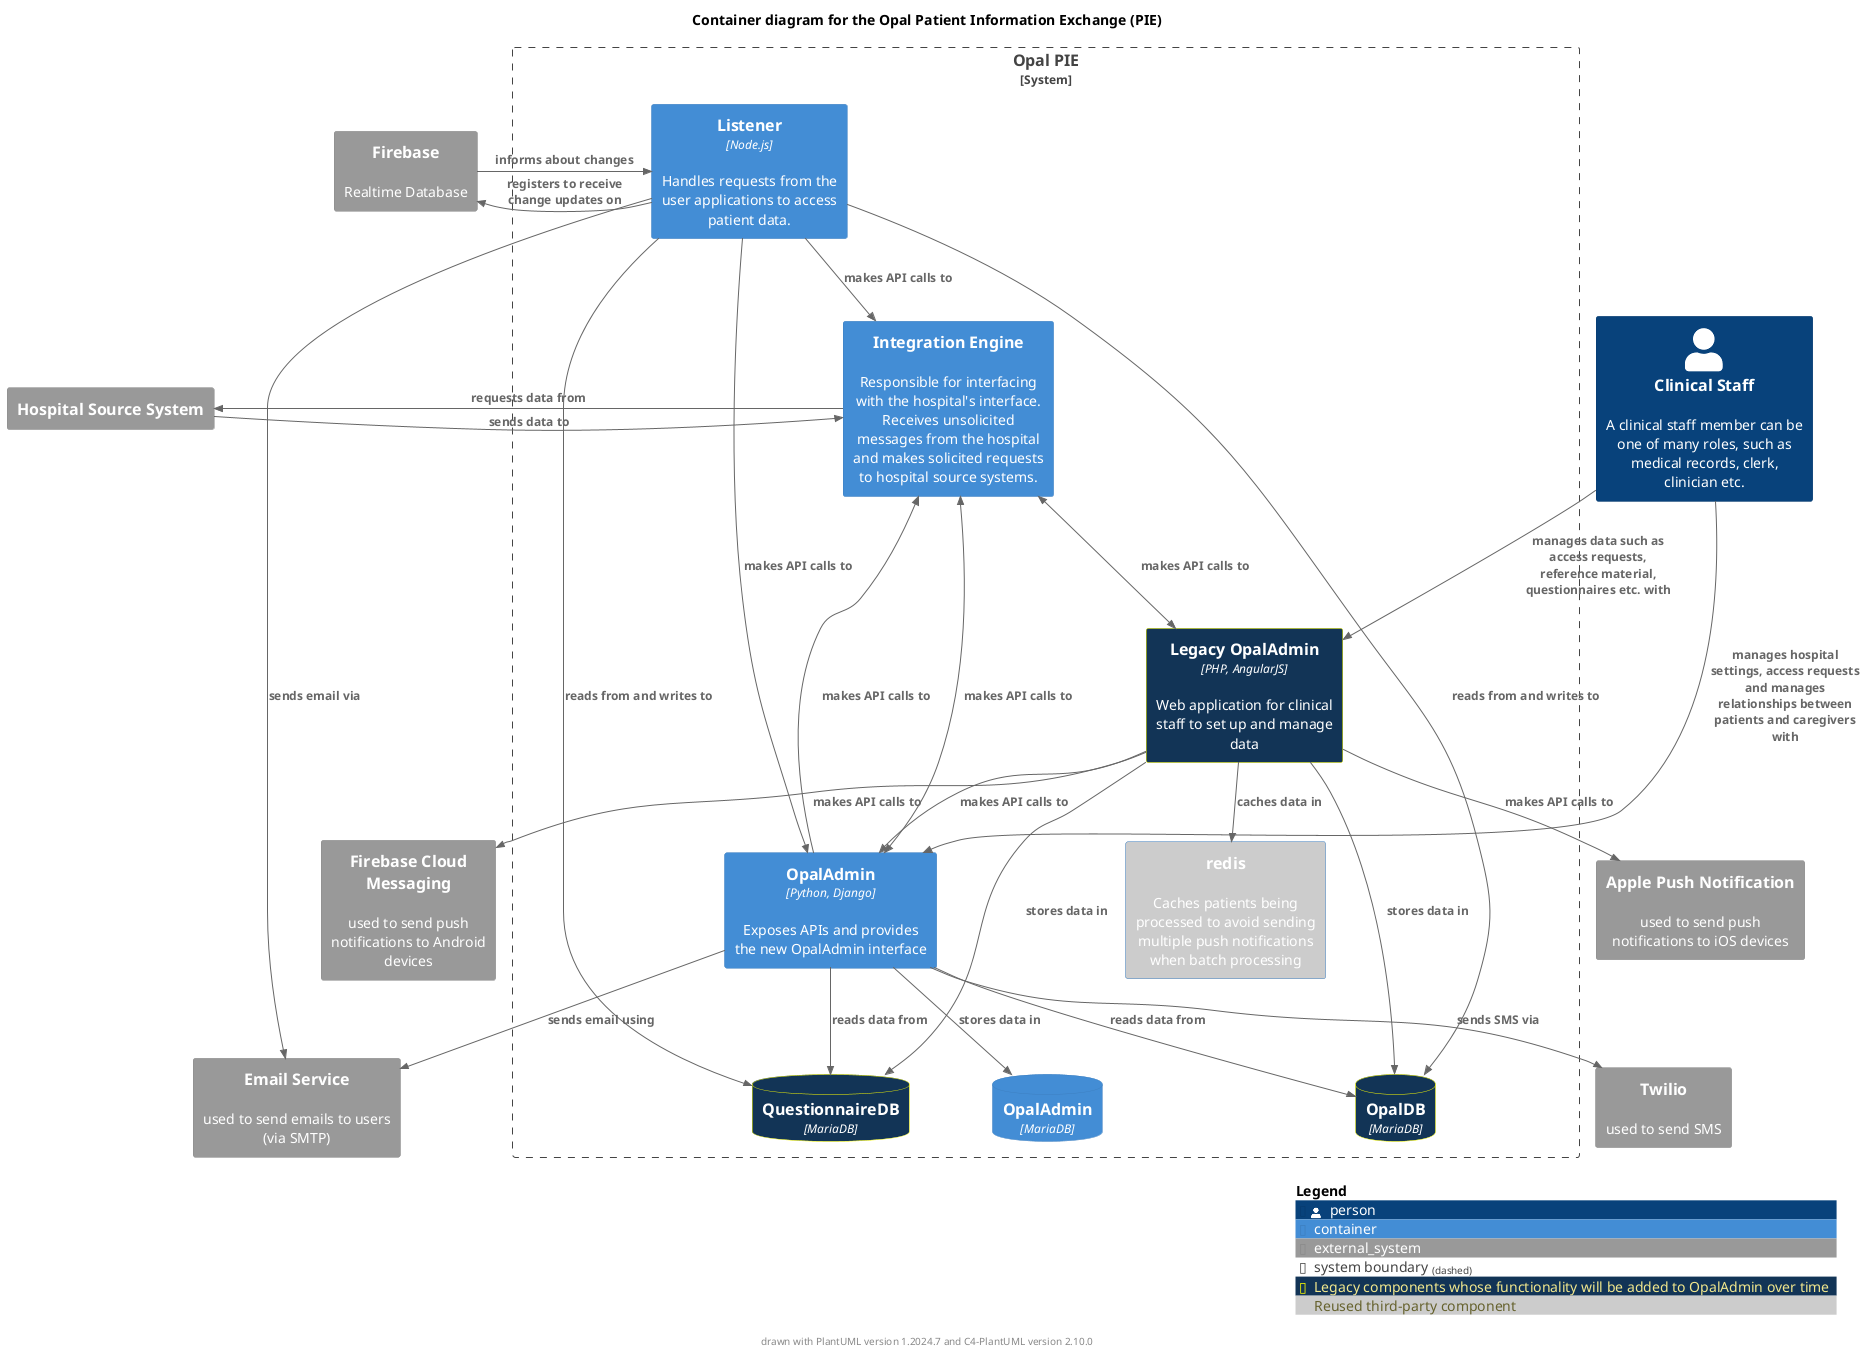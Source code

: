 ' SPDX-FileCopyrightText: Copyright (C) 2024 Opal Health Informatics Group at the Research Institute of the McGill University Health Centre <john.kildea@mcgill.ca>
'
' SPDX-License-Identifier: CC-BY-SA-4.0

@startuml opal_container_diagram
!include <C4/C4_Container>

title Container diagram for the Opal Patient Information Exchange (PIE)

AddElementTag("legacy", $bgColor="#123456", $borderColor="yellow", $legendText="Legacy components whose functionality will be added to OpalAdmin over time")
AddElementTag("reused", $bgColor="#ccc", $legendText="Reused third-party component")

' TODO: separate them into Medical Records, Clerk, Clinician etc.?
Person(clinical_staff, "Clinical Staff", "A clinical staff member can be one of many roles, such as medical records, clerk, clinician etc.")
System_Ext(source_system, "Hospital Source System")

System_Boundary(opalpie, "Opal PIE") {
    Container(oie, "Integration Engine", "", "Responsible for interfacing with the hospital's interface. Receives unsolicited messages from the hospital and makes solicited requests to hospital source systems.")
    Container(opaladmin, "Legacy OpalAdmin", "PHP, AngularJS", "Web application for clinical staff to set up and manage data", $tags="legacy")
    ContainerDb(opaldb, "OpalDB", "MariaDB", $tags="legacy")
    ContainerDb(questionnairedb, "QuestionnaireDB", "MariaDB", $tags="legacy")
    Container(listener, "Listener", "Node.js", "Handles requests from the user applications to access patient data.")
    Container(redis, "redis", "", "Caches patients being processed to avoid sending multiple push notifications when batch processing", $tags="reused")
    Container(backend, "OpalAdmin", "Python, Django", "Exposes APIs and provides the new OpalAdmin interface")
    ContainerDb(backenddb, "OpalAdmin", "MariaDB")
}

System_Ext(twilio, "Twilio", "used to send SMS")
System_Ext(firebase, "Firebase", "Realtime Database")
System_Ext(firebasecm, "Firebase Cloud Messaging", "used to send push notifications to Android devices")
System_Ext(apn, "Apple Push Notification", "used to send push notifications to iOS devices")
' System_Ext(fedauth, "Federated Auth Service", "Authentication service of the provincial institutions (in Quebec) to authenticate against their system")
System_Ext(smtp, "Email Service", "used to send emails to users (via SMTP)")

' Relationships

' Clinical Staff
Rel(clinical_staff, opaladmin, "manages data such as access requests, reference material, questionnaires etc. with")
Rel(clinical_staff, backend, "manages hospital settings, access requests and manages relationships between patients and caregivers with")

' OIE
Rel_Right(source_system, oie, "sends data to")
Rel_Left(oie, source_system, "requests data from")

BiRel(oie, opaladmin, "makes API calls to")
BiRel(oie, backend, "makes API calls to")

' Labs
Rel_Down(opaladmin, redis, "caches data in")

' Backend
Rel_Down(backend, backenddb, "stores data in")
Rel_Down(backend, opaldb, "reads data from")
Rel_Down(backend, questionnairedb, "reads data from")
Rel(backend, twilio, "sends SMS via")
Rel(backend, oie, "makes API calls to")
Rel(backend, smtp, "sends email using")
' Rel(backend, fedauth, "makes API calls to")

' OpalAdmin
Rel_Down(opaladmin, opaldb, "stores data in")
Rel_Down(opaladmin, questionnairedb, "stores data in")
Rel(opaladmin, backend, "makes API calls to")
Rel(opaladmin, firebasecm, "makes API calls to")
Rel(opaladmin, apn, "makes API calls to")
' Rel(opaladmin, fedauth, "makes API calls to")

' Listener
Rel_Down(listener, opaldb, "reads from and writes to")
Rel_Down(listener, questionnairedb, "reads from and writes to")
Rel(listener, backend, "makes API calls to")
Rel(listener, oie, "makes API calls to")
Rel(listener, smtp, "sends email via")

Rel_Left(listener, firebase, "registers to receive change updates on")
Rel_Right(firebase, listener, "informs about changes")

' trying to improve the layout
' Lay_Down(oie, backend)
' Lay_Down(oie, listener)
' Lay_Down(oie, opaladmin)


SHOW_LEGEND()

footer drawn with PlantUML version %version() and C4-PlantUML version C4Version()

@enduml
